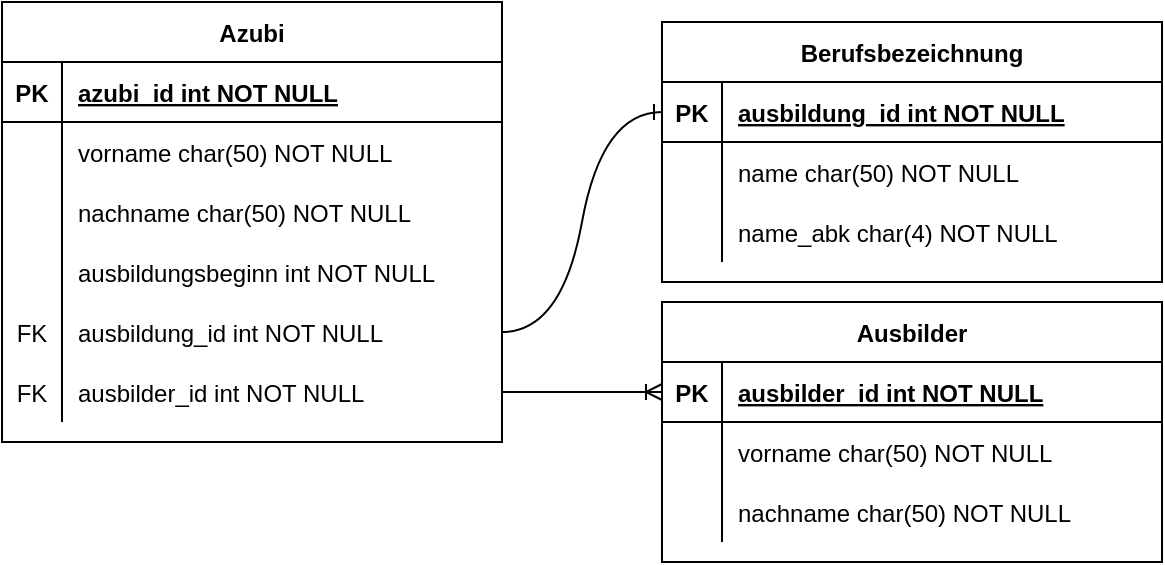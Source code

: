<mxfile version="25.0.3">
  <diagram id="R2lEEEUBdFMjLlhIrx00" name="Page-1">
    <mxGraphModel dx="989" dy="532" grid="1" gridSize="10" guides="1" tooltips="1" connect="1" arrows="1" fold="1" page="1" pageScale="1" pageWidth="850" pageHeight="1100" math="0" shadow="0" extFonts="Permanent Marker^https://fonts.googleapis.com/css?family=Permanent+Marker">
      <root>
        <mxCell id="0" />
        <mxCell id="1" parent="0" />
        <mxCell id="mBHNGdxuA1CKOsZAZry1-1" value="Azubi" style="shape=table;startSize=30;container=1;collapsible=1;childLayout=tableLayout;fixedRows=1;rowLines=0;fontStyle=1;align=center;resizeLast=1;" vertex="1" parent="1">
          <mxGeometry x="130" y="50" width="250" height="220" as="geometry" />
        </mxCell>
        <mxCell id="mBHNGdxuA1CKOsZAZry1-2" value="" style="shape=partialRectangle;collapsible=0;dropTarget=0;pointerEvents=0;fillColor=none;points=[[0,0.5],[1,0.5]];portConstraint=eastwest;top=0;left=0;right=0;bottom=1;" vertex="1" parent="mBHNGdxuA1CKOsZAZry1-1">
          <mxGeometry y="30" width="250" height="30" as="geometry" />
        </mxCell>
        <mxCell id="mBHNGdxuA1CKOsZAZry1-3" value="PK" style="shape=partialRectangle;overflow=hidden;connectable=0;fillColor=none;top=0;left=0;bottom=0;right=0;fontStyle=1;" vertex="1" parent="mBHNGdxuA1CKOsZAZry1-2">
          <mxGeometry width="30" height="30" as="geometry">
            <mxRectangle width="30" height="30" as="alternateBounds" />
          </mxGeometry>
        </mxCell>
        <mxCell id="mBHNGdxuA1CKOsZAZry1-4" value="azubi_id int NOT NULL " style="shape=partialRectangle;overflow=hidden;connectable=0;fillColor=none;top=0;left=0;bottom=0;right=0;align=left;spacingLeft=6;fontStyle=5;" vertex="1" parent="mBHNGdxuA1CKOsZAZry1-2">
          <mxGeometry x="30" width="220" height="30" as="geometry">
            <mxRectangle width="220" height="30" as="alternateBounds" />
          </mxGeometry>
        </mxCell>
        <mxCell id="mBHNGdxuA1CKOsZAZry1-23" value="" style="shape=partialRectangle;collapsible=0;dropTarget=0;pointerEvents=0;fillColor=none;points=[[0,0.5],[1,0.5]];portConstraint=eastwest;top=0;left=0;right=0;bottom=0;" vertex="1" parent="mBHNGdxuA1CKOsZAZry1-1">
          <mxGeometry y="60" width="250" height="30" as="geometry" />
        </mxCell>
        <mxCell id="mBHNGdxuA1CKOsZAZry1-24" value="" style="shape=partialRectangle;overflow=hidden;connectable=0;fillColor=none;top=0;left=0;bottom=0;right=0;" vertex="1" parent="mBHNGdxuA1CKOsZAZry1-23">
          <mxGeometry width="30" height="30" as="geometry">
            <mxRectangle width="30" height="30" as="alternateBounds" />
          </mxGeometry>
        </mxCell>
        <mxCell id="mBHNGdxuA1CKOsZAZry1-25" value="vorname char(50) NOT NULL" style="shape=partialRectangle;overflow=hidden;connectable=0;fillColor=none;top=0;left=0;bottom=0;right=0;align=left;spacingLeft=6;" vertex="1" parent="mBHNGdxuA1CKOsZAZry1-23">
          <mxGeometry x="30" width="220" height="30" as="geometry">
            <mxRectangle width="220" height="30" as="alternateBounds" />
          </mxGeometry>
        </mxCell>
        <mxCell id="mBHNGdxuA1CKOsZAZry1-26" value="" style="shape=partialRectangle;collapsible=0;dropTarget=0;pointerEvents=0;fillColor=none;points=[[0,0.5],[1,0.5]];portConstraint=eastwest;top=0;left=0;right=0;bottom=0;" vertex="1" parent="mBHNGdxuA1CKOsZAZry1-1">
          <mxGeometry y="90" width="250" height="30" as="geometry" />
        </mxCell>
        <mxCell id="mBHNGdxuA1CKOsZAZry1-27" value="" style="shape=partialRectangle;overflow=hidden;connectable=0;fillColor=none;top=0;left=0;bottom=0;right=0;" vertex="1" parent="mBHNGdxuA1CKOsZAZry1-26">
          <mxGeometry width="30" height="30" as="geometry">
            <mxRectangle width="30" height="30" as="alternateBounds" />
          </mxGeometry>
        </mxCell>
        <mxCell id="mBHNGdxuA1CKOsZAZry1-28" value="nachname char(50) NOT NULL" style="shape=partialRectangle;overflow=hidden;connectable=0;fillColor=none;top=0;left=0;bottom=0;right=0;align=left;spacingLeft=6;" vertex="1" parent="mBHNGdxuA1CKOsZAZry1-26">
          <mxGeometry x="30" width="220" height="30" as="geometry">
            <mxRectangle width="220" height="30" as="alternateBounds" />
          </mxGeometry>
        </mxCell>
        <mxCell id="mBHNGdxuA1CKOsZAZry1-29" value="" style="shape=partialRectangle;collapsible=0;dropTarget=0;pointerEvents=0;fillColor=none;points=[[0,0.5],[1,0.5]];portConstraint=eastwest;top=0;left=0;right=0;bottom=0;" vertex="1" parent="mBHNGdxuA1CKOsZAZry1-1">
          <mxGeometry y="120" width="250" height="30" as="geometry" />
        </mxCell>
        <mxCell id="mBHNGdxuA1CKOsZAZry1-30" value="" style="shape=partialRectangle;overflow=hidden;connectable=0;fillColor=none;top=0;left=0;bottom=0;right=0;" vertex="1" parent="mBHNGdxuA1CKOsZAZry1-29">
          <mxGeometry width="30" height="30" as="geometry">
            <mxRectangle width="30" height="30" as="alternateBounds" />
          </mxGeometry>
        </mxCell>
        <mxCell id="mBHNGdxuA1CKOsZAZry1-31" value="ausbildungsbeginn int NOT NULL" style="shape=partialRectangle;overflow=hidden;connectable=0;fillColor=none;top=0;left=0;bottom=0;right=0;align=left;spacingLeft=6;" vertex="1" parent="mBHNGdxuA1CKOsZAZry1-29">
          <mxGeometry x="30" width="220" height="30" as="geometry">
            <mxRectangle width="220" height="30" as="alternateBounds" />
          </mxGeometry>
        </mxCell>
        <mxCell id="mBHNGdxuA1CKOsZAZry1-32" value="" style="shape=partialRectangle;collapsible=0;dropTarget=0;pointerEvents=0;fillColor=none;points=[[0,0.5],[1,0.5]];portConstraint=eastwest;top=0;left=0;right=0;bottom=0;" vertex="1" parent="mBHNGdxuA1CKOsZAZry1-1">
          <mxGeometry y="150" width="250" height="30" as="geometry" />
        </mxCell>
        <mxCell id="mBHNGdxuA1CKOsZAZry1-33" value="FK" style="shape=partialRectangle;overflow=hidden;connectable=0;fillColor=none;top=0;left=0;bottom=0;right=0;" vertex="1" parent="mBHNGdxuA1CKOsZAZry1-32">
          <mxGeometry width="30" height="30" as="geometry">
            <mxRectangle width="30" height="30" as="alternateBounds" />
          </mxGeometry>
        </mxCell>
        <mxCell id="mBHNGdxuA1CKOsZAZry1-34" value="ausbildung_id int NOT NULL" style="shape=partialRectangle;overflow=hidden;connectable=0;fillColor=none;top=0;left=0;bottom=0;right=0;align=left;spacingLeft=6;" vertex="1" parent="mBHNGdxuA1CKOsZAZry1-32">
          <mxGeometry x="30" width="220" height="30" as="geometry">
            <mxRectangle width="220" height="30" as="alternateBounds" />
          </mxGeometry>
        </mxCell>
        <mxCell id="mBHNGdxuA1CKOsZAZry1-5" value="" style="shape=partialRectangle;collapsible=0;dropTarget=0;pointerEvents=0;fillColor=none;points=[[0,0.5],[1,0.5]];portConstraint=eastwest;top=0;left=0;right=0;bottom=0;" vertex="1" parent="mBHNGdxuA1CKOsZAZry1-1">
          <mxGeometry y="180" width="250" height="30" as="geometry" />
        </mxCell>
        <mxCell id="mBHNGdxuA1CKOsZAZry1-6" value="FK" style="shape=partialRectangle;overflow=hidden;connectable=0;fillColor=none;top=0;left=0;bottom=0;right=0;" vertex="1" parent="mBHNGdxuA1CKOsZAZry1-5">
          <mxGeometry width="30" height="30" as="geometry">
            <mxRectangle width="30" height="30" as="alternateBounds" />
          </mxGeometry>
        </mxCell>
        <mxCell id="mBHNGdxuA1CKOsZAZry1-7" value="ausbilder_id int NOT NULL" style="shape=partialRectangle;overflow=hidden;connectable=0;fillColor=none;top=0;left=0;bottom=0;right=0;align=left;spacingLeft=6;" vertex="1" parent="mBHNGdxuA1CKOsZAZry1-5">
          <mxGeometry x="30" width="220" height="30" as="geometry">
            <mxRectangle width="220" height="30" as="alternateBounds" />
          </mxGeometry>
        </mxCell>
        <mxCell id="mBHNGdxuA1CKOsZAZry1-8" value="Ausbilder" style="shape=table;startSize=30;container=1;collapsible=1;childLayout=tableLayout;fixedRows=1;rowLines=0;fontStyle=1;align=center;resizeLast=1;" vertex="1" parent="1">
          <mxGeometry x="460" y="200" width="250" height="130" as="geometry" />
        </mxCell>
        <mxCell id="mBHNGdxuA1CKOsZAZry1-9" value="" style="shape=partialRectangle;collapsible=0;dropTarget=0;pointerEvents=0;fillColor=none;points=[[0,0.5],[1,0.5]];portConstraint=eastwest;top=0;left=0;right=0;bottom=1;" vertex="1" parent="mBHNGdxuA1CKOsZAZry1-8">
          <mxGeometry y="30" width="250" height="30" as="geometry" />
        </mxCell>
        <mxCell id="mBHNGdxuA1CKOsZAZry1-10" value="PK" style="shape=partialRectangle;overflow=hidden;connectable=0;fillColor=none;top=0;left=0;bottom=0;right=0;fontStyle=1;" vertex="1" parent="mBHNGdxuA1CKOsZAZry1-9">
          <mxGeometry width="30" height="30" as="geometry">
            <mxRectangle width="30" height="30" as="alternateBounds" />
          </mxGeometry>
        </mxCell>
        <mxCell id="mBHNGdxuA1CKOsZAZry1-11" value="ausbilder_id int NOT NULL " style="shape=partialRectangle;overflow=hidden;connectable=0;fillColor=none;top=0;left=0;bottom=0;right=0;align=left;spacingLeft=6;fontStyle=5;" vertex="1" parent="mBHNGdxuA1CKOsZAZry1-9">
          <mxGeometry x="30" width="220" height="30" as="geometry">
            <mxRectangle width="220" height="30" as="alternateBounds" />
          </mxGeometry>
        </mxCell>
        <mxCell id="mBHNGdxuA1CKOsZAZry1-38" value="" style="shape=partialRectangle;collapsible=0;dropTarget=0;pointerEvents=0;fillColor=none;points=[[0,0.5],[1,0.5]];portConstraint=eastwest;top=0;left=0;right=0;bottom=0;" vertex="1" parent="mBHNGdxuA1CKOsZAZry1-8">
          <mxGeometry y="60" width="250" height="30" as="geometry" />
        </mxCell>
        <mxCell id="mBHNGdxuA1CKOsZAZry1-39" value="" style="shape=partialRectangle;overflow=hidden;connectable=0;fillColor=none;top=0;left=0;bottom=0;right=0;" vertex="1" parent="mBHNGdxuA1CKOsZAZry1-38">
          <mxGeometry width="30" height="30" as="geometry">
            <mxRectangle width="30" height="30" as="alternateBounds" />
          </mxGeometry>
        </mxCell>
        <mxCell id="mBHNGdxuA1CKOsZAZry1-40" value="vorname char(50) NOT NULL" style="shape=partialRectangle;overflow=hidden;connectable=0;fillColor=none;top=0;left=0;bottom=0;right=0;align=left;spacingLeft=6;" vertex="1" parent="mBHNGdxuA1CKOsZAZry1-38">
          <mxGeometry x="30" width="220" height="30" as="geometry">
            <mxRectangle width="220" height="30" as="alternateBounds" />
          </mxGeometry>
        </mxCell>
        <mxCell id="mBHNGdxuA1CKOsZAZry1-12" value="" style="shape=partialRectangle;collapsible=0;dropTarget=0;pointerEvents=0;fillColor=none;points=[[0,0.5],[1,0.5]];portConstraint=eastwest;top=0;left=0;right=0;bottom=0;" vertex="1" parent="mBHNGdxuA1CKOsZAZry1-8">
          <mxGeometry y="90" width="250" height="30" as="geometry" />
        </mxCell>
        <mxCell id="mBHNGdxuA1CKOsZAZry1-13" value="" style="shape=partialRectangle;overflow=hidden;connectable=0;fillColor=none;top=0;left=0;bottom=0;right=0;" vertex="1" parent="mBHNGdxuA1CKOsZAZry1-12">
          <mxGeometry width="30" height="30" as="geometry">
            <mxRectangle width="30" height="30" as="alternateBounds" />
          </mxGeometry>
        </mxCell>
        <mxCell id="mBHNGdxuA1CKOsZAZry1-14" value="nachname char(50) NOT NULL" style="shape=partialRectangle;overflow=hidden;connectable=0;fillColor=none;top=0;left=0;bottom=0;right=0;align=left;spacingLeft=6;" vertex="1" parent="mBHNGdxuA1CKOsZAZry1-12">
          <mxGeometry x="30" width="220" height="30" as="geometry">
            <mxRectangle width="220" height="30" as="alternateBounds" />
          </mxGeometry>
        </mxCell>
        <mxCell id="mBHNGdxuA1CKOsZAZry1-41" value="Berufsbezeichnung" style="shape=table;startSize=30;container=1;collapsible=1;childLayout=tableLayout;fixedRows=1;rowLines=0;fontStyle=1;align=center;resizeLast=1;" vertex="1" parent="1">
          <mxGeometry x="460" y="60" width="250" height="130" as="geometry" />
        </mxCell>
        <mxCell id="mBHNGdxuA1CKOsZAZry1-42" value="" style="shape=partialRectangle;collapsible=0;dropTarget=0;pointerEvents=0;fillColor=none;points=[[0,0.5],[1,0.5]];portConstraint=eastwest;top=0;left=0;right=0;bottom=1;" vertex="1" parent="mBHNGdxuA1CKOsZAZry1-41">
          <mxGeometry y="30" width="250" height="30" as="geometry" />
        </mxCell>
        <mxCell id="mBHNGdxuA1CKOsZAZry1-43" value="PK" style="shape=partialRectangle;overflow=hidden;connectable=0;fillColor=none;top=0;left=0;bottom=0;right=0;fontStyle=1;" vertex="1" parent="mBHNGdxuA1CKOsZAZry1-42">
          <mxGeometry width="30" height="30" as="geometry">
            <mxRectangle width="30" height="30" as="alternateBounds" />
          </mxGeometry>
        </mxCell>
        <mxCell id="mBHNGdxuA1CKOsZAZry1-44" value="ausbildung_id int NOT NULL " style="shape=partialRectangle;overflow=hidden;connectable=0;fillColor=none;top=0;left=0;bottom=0;right=0;align=left;spacingLeft=6;fontStyle=5;" vertex="1" parent="mBHNGdxuA1CKOsZAZry1-42">
          <mxGeometry x="30" width="220" height="30" as="geometry">
            <mxRectangle width="220" height="30" as="alternateBounds" />
          </mxGeometry>
        </mxCell>
        <mxCell id="mBHNGdxuA1CKOsZAZry1-45" value="" style="shape=partialRectangle;collapsible=0;dropTarget=0;pointerEvents=0;fillColor=none;points=[[0,0.5],[1,0.5]];portConstraint=eastwest;top=0;left=0;right=0;bottom=0;" vertex="1" parent="mBHNGdxuA1CKOsZAZry1-41">
          <mxGeometry y="60" width="250" height="30" as="geometry" />
        </mxCell>
        <mxCell id="mBHNGdxuA1CKOsZAZry1-46" value="" style="shape=partialRectangle;overflow=hidden;connectable=0;fillColor=none;top=0;left=0;bottom=0;right=0;" vertex="1" parent="mBHNGdxuA1CKOsZAZry1-45">
          <mxGeometry width="30" height="30" as="geometry">
            <mxRectangle width="30" height="30" as="alternateBounds" />
          </mxGeometry>
        </mxCell>
        <mxCell id="mBHNGdxuA1CKOsZAZry1-47" value="name char(50) NOT NULL" style="shape=partialRectangle;overflow=hidden;connectable=0;fillColor=none;top=0;left=0;bottom=0;right=0;align=left;spacingLeft=6;" vertex="1" parent="mBHNGdxuA1CKOsZAZry1-45">
          <mxGeometry x="30" width="220" height="30" as="geometry">
            <mxRectangle width="220" height="30" as="alternateBounds" />
          </mxGeometry>
        </mxCell>
        <mxCell id="mBHNGdxuA1CKOsZAZry1-48" value="" style="shape=partialRectangle;collapsible=0;dropTarget=0;pointerEvents=0;fillColor=none;points=[[0,0.5],[1,0.5]];portConstraint=eastwest;top=0;left=0;right=0;bottom=0;" vertex="1" parent="mBHNGdxuA1CKOsZAZry1-41">
          <mxGeometry y="90" width="250" height="30" as="geometry" />
        </mxCell>
        <mxCell id="mBHNGdxuA1CKOsZAZry1-49" value="" style="shape=partialRectangle;overflow=hidden;connectable=0;fillColor=none;top=0;left=0;bottom=0;right=0;" vertex="1" parent="mBHNGdxuA1CKOsZAZry1-48">
          <mxGeometry width="30" height="30" as="geometry">
            <mxRectangle width="30" height="30" as="alternateBounds" />
          </mxGeometry>
        </mxCell>
        <mxCell id="mBHNGdxuA1CKOsZAZry1-50" value="name_abk char(4) NOT NULL" style="shape=partialRectangle;overflow=hidden;connectable=0;fillColor=none;top=0;left=0;bottom=0;right=0;align=left;spacingLeft=6;" vertex="1" parent="mBHNGdxuA1CKOsZAZry1-48">
          <mxGeometry x="30" width="220" height="30" as="geometry">
            <mxRectangle width="220" height="30" as="alternateBounds" />
          </mxGeometry>
        </mxCell>
        <mxCell id="mBHNGdxuA1CKOsZAZry1-52" value="" style="edgeStyle=entityRelationEdgeStyle;fontSize=12;html=1;endArrow=ERoneToMany;rounded=1;exitX=1;exitY=0.5;exitDx=0;exitDy=0;entryX=0;entryY=0.5;entryDx=0;entryDy=0;curved=0;" edge="1" parent="1" source="mBHNGdxuA1CKOsZAZry1-5" target="mBHNGdxuA1CKOsZAZry1-9">
          <mxGeometry width="100" height="100" relative="1" as="geometry">
            <mxPoint x="400" y="370" as="sourcePoint" />
            <mxPoint x="500" y="270" as="targetPoint" />
          </mxGeometry>
        </mxCell>
        <mxCell id="mBHNGdxuA1CKOsZAZry1-55" value="" style="edgeStyle=entityRelationEdgeStyle;fontSize=12;html=1;endArrow=ERone;endFill=1;rounded=0;curved=1;" edge="1" parent="1" source="mBHNGdxuA1CKOsZAZry1-32" target="mBHNGdxuA1CKOsZAZry1-42">
          <mxGeometry width="100" height="100" relative="1" as="geometry">
            <mxPoint x="390" y="150" as="sourcePoint" />
            <mxPoint x="450" y="290" as="targetPoint" />
            <Array as="points">
              <mxPoint x="420" y="255" />
              <mxPoint x="400" y="220" />
            </Array>
          </mxGeometry>
        </mxCell>
      </root>
    </mxGraphModel>
  </diagram>
</mxfile>
